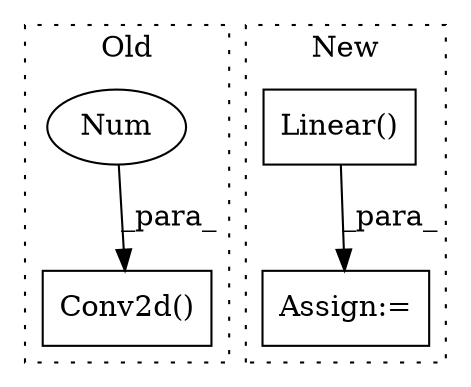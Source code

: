 digraph G {
subgraph cluster0 {
1 [label="Conv2d()" a="75" s="2594,2611" l="10,16" shape="box"];
4 [label="Num" a="76" s="2610" l="1" shape="ellipse"];
label = "Old";
style="dotted";
}
subgraph cluster1 {
2 [label="Linear()" a="75" s="2580,2609" l="10,1" shape="box"];
3 [label="Assign:=" a="68" s="2550" l="3" shape="box"];
label = "New";
style="dotted";
}
2 -> 3 [label="_para_"];
4 -> 1 [label="_para_"];
}